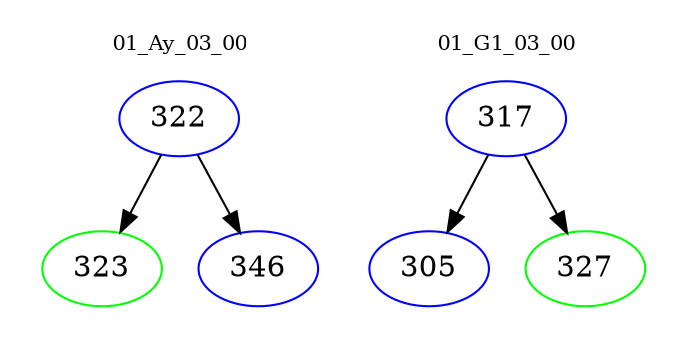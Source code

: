digraph{
subgraph cluster_0 {
color = white
label = "01_Ay_03_00";
fontsize=10;
T0_322 [label="322", color="blue"]
T0_322 -> T0_323 [color="black"]
T0_323 [label="323", color="green"]
T0_322 -> T0_346 [color="black"]
T0_346 [label="346", color="blue"]
}
subgraph cluster_1 {
color = white
label = "01_G1_03_00";
fontsize=10;
T1_317 [label="317", color="blue"]
T1_317 -> T1_305 [color="black"]
T1_305 [label="305", color="blue"]
T1_317 -> T1_327 [color="black"]
T1_327 [label="327", color="green"]
}
}
